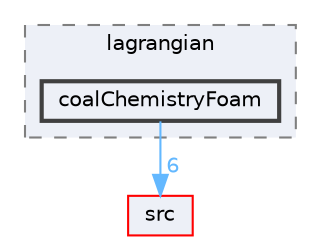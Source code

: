 digraph "applications/solvers/lagrangian/coalChemistryFoam"
{
 // LATEX_PDF_SIZE
  bgcolor="transparent";
  edge [fontname=Helvetica,fontsize=10,labelfontname=Helvetica,labelfontsize=10];
  node [fontname=Helvetica,fontsize=10,shape=box,height=0.2,width=0.4];
  compound=true
  subgraph clusterdir_9e1aaabb0e6f6026c8abb09c4d63ec18 {
    graph [ bgcolor="#edf0f7", pencolor="grey50", label="lagrangian", fontname=Helvetica,fontsize=10 style="filled,dashed", URL="dir_9e1aaabb0e6f6026c8abb09c4d63ec18.html",tooltip=""]
  dir_478e9377de338b7e988beaebf87c2b9e [label="coalChemistryFoam", fillcolor="#edf0f7", color="grey25", style="filled,bold", URL="dir_478e9377de338b7e988beaebf87c2b9e.html",tooltip=""];
  }
  dir_68267d1309a1af8e8297ef4c3efbcdba [label="src", fillcolor="#edf0f7", color="red", style="filled", URL="dir_68267d1309a1af8e8297ef4c3efbcdba.html",tooltip=""];
  dir_478e9377de338b7e988beaebf87c2b9e->dir_68267d1309a1af8e8297ef4c3efbcdba [headlabel="6", labeldistance=1.5 headhref="dir_000513_003729.html" href="dir_000513_003729.html" color="steelblue1" fontcolor="steelblue1"];
}
